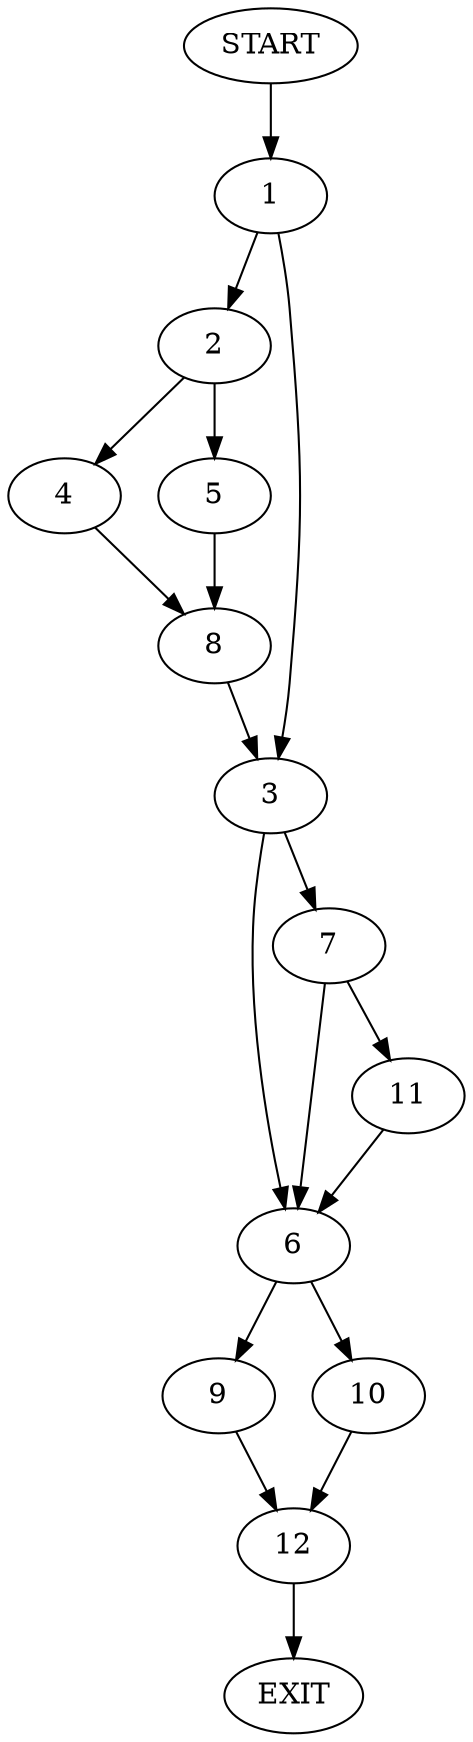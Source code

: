 digraph {
0 [label="START"]
13 [label="EXIT"]
0 -> 1
1 -> 2
1 -> 3
2 -> 4
2 -> 5
3 -> 6
3 -> 7
5 -> 8
4 -> 8
8 -> 3
6 -> 9
6 -> 10
7 -> 6
7 -> 11
11 -> 6
10 -> 12
9 -> 12
12 -> 13
}
